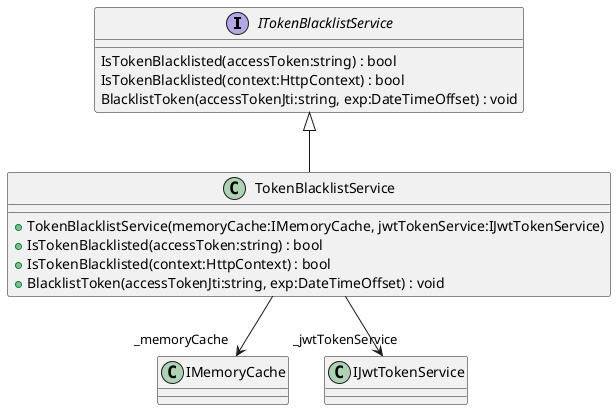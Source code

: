 @startuml
interface ITokenBlacklistService {
    IsTokenBlacklisted(accessToken:string) : bool
    IsTokenBlacklisted(context:HttpContext) : bool
    BlacklistToken(accessTokenJti:string, exp:DateTimeOffset) : void
}
class TokenBlacklistService {
    + TokenBlacklistService(memoryCache:IMemoryCache, jwtTokenService:IJwtTokenService)
    + IsTokenBlacklisted(accessToken:string) : bool
    + IsTokenBlacklisted(context:HttpContext) : bool
    + BlacklistToken(accessTokenJti:string, exp:DateTimeOffset) : void
}
ITokenBlacklistService <|-- TokenBlacklistService
TokenBlacklistService --> "_memoryCache" IMemoryCache
TokenBlacklistService --> "_jwtTokenService" IJwtTokenService
@enduml
